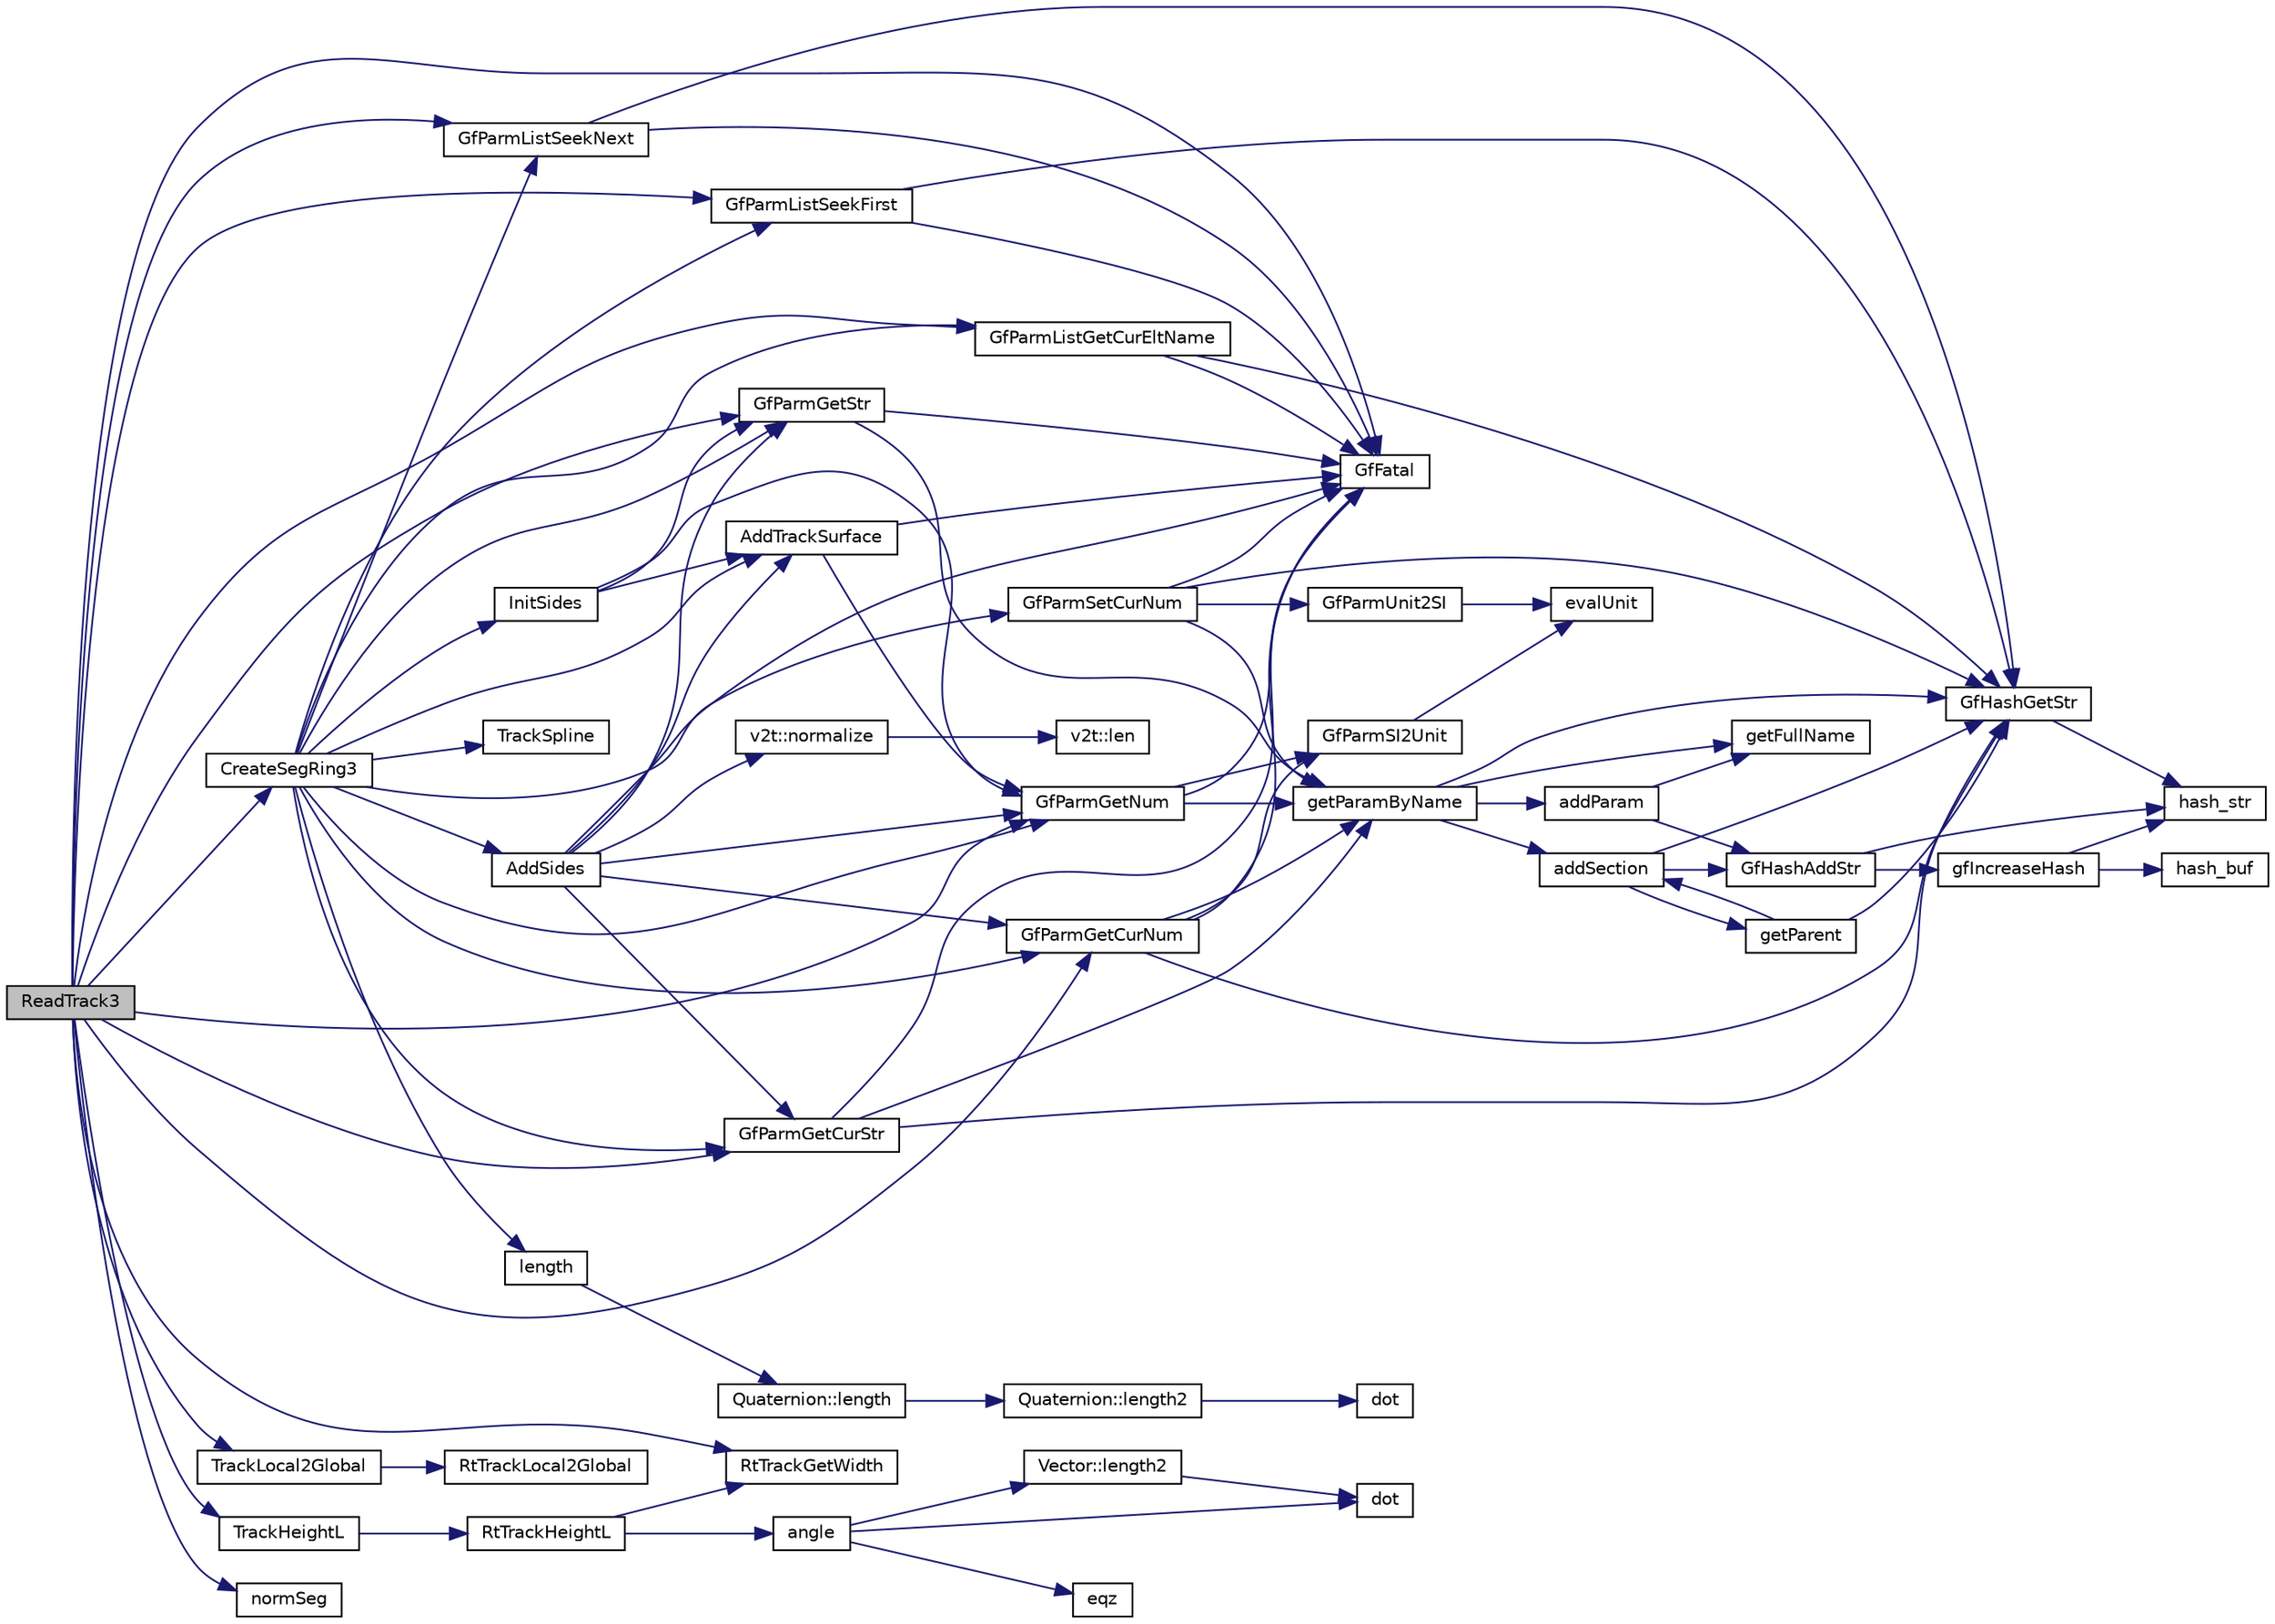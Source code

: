 digraph "ReadTrack3"
{
  edge [fontname="Helvetica",fontsize="10",labelfontname="Helvetica",labelfontsize="10"];
  node [fontname="Helvetica",fontsize="10",shape=record];
  rankdir="LR";
  Node1 [label="ReadTrack3",height=0.2,width=0.4,color="black", fillcolor="grey75", style="filled", fontcolor="black"];
  Node1 -> Node2 [color="midnightblue",fontsize="10",style="solid",fontname="Helvetica"];
  Node2 [label="GfParmGetNum",height=0.2,width=0.4,color="black", fillcolor="white", style="filled",URL="$group__paramsdata.html#ga57d6d6694c94482128c7b7bd6bf0a2e8",tooltip="Get a numerical parameter from the parameter set handle. "];
  Node2 -> Node3 [color="midnightblue",fontsize="10",style="solid",fontname="Helvetica"];
  Node3 [label="GfFatal",height=0.2,width=0.4,color="black", fillcolor="white", style="filled",URL="$tgf_8h.html#a927c58e55400ef72e0e54548b26f973d"];
  Node2 -> Node4 [color="midnightblue",fontsize="10",style="solid",fontname="Helvetica"];
  Node4 [label="getParamByName",height=0.2,width=0.4,color="black", fillcolor="white", style="filled",URL="$group__paramshelper.html#gad76ca407ee6b618e69f80c80aa319d63",tooltip="Helper function to get (or create) a parameter by name. "];
  Node4 -> Node5 [color="midnightblue",fontsize="10",style="solid",fontname="Helvetica"];
  Node5 [label="getFullName",height=0.2,width=0.4,color="black", fillcolor="white", style="filled",URL="$group__paramshelper.html#gaf12253922391ef1139cd12f2a0ffa5ea",tooltip="Helper function to get the full name of a parameter (full name: \"sectionName/paramName\"). "];
  Node4 -> Node6 [color="midnightblue",fontsize="10",style="solid",fontname="Helvetica"];
  Node6 [label="GfHashGetStr",height=0.2,width=0.4,color="black", fillcolor="white", style="filled",URL="$group__hash.html#ga4e47f57400b95ab9b6fe918c123fdb26",tooltip="Get the user data associated with a string key. "];
  Node6 -> Node7 [color="midnightblue",fontsize="10",style="solid",fontname="Helvetica"];
  Node7 [label="hash_str",height=0.2,width=0.4,color="black", fillcolor="white", style="filled",URL="$hash_8cpp.html#a54816daefc845f0b3ade33c7243c6b71"];
  Node4 -> Node8 [color="midnightblue",fontsize="10",style="solid",fontname="Helvetica"];
  Node8 [label="addSection",height=0.2,width=0.4,color="black", fillcolor="white", style="filled",URL="$group__paramshelper.html#ga56946944d68598d938e65db86ce1221f",tooltip="Helper function to add a section to a parameter set. "];
  Node8 -> Node6 [color="midnightblue",fontsize="10",style="solid",fontname="Helvetica"];
  Node8 -> Node9 [color="midnightblue",fontsize="10",style="solid",fontname="Helvetica"];
  Node9 [label="getParent",height=0.2,width=0.4,color="black", fillcolor="white", style="filled",URL="$group__paramshelper.html#ga6d2007ad14ed22efb2237f09c9c2649a",tooltip="Helper function to get (or create if not found) parent section of section given in sectionName..."];
  Node9 -> Node6 [color="midnightblue",fontsize="10",style="solid",fontname="Helvetica"];
  Node9 -> Node8 [color="midnightblue",fontsize="10",style="solid",fontname="Helvetica"];
  Node8 -> Node10 [color="midnightblue",fontsize="10",style="solid",fontname="Helvetica"];
  Node10 [label="GfHashAddStr",height=0.2,width=0.4,color="black", fillcolor="white", style="filled",URL="$group__hash.html#gaa7a49ed4d630a0a86a829bd8f77f75f6",tooltip="Add an element with a string key to a hash table. "];
  Node10 -> Node11 [color="midnightblue",fontsize="10",style="solid",fontname="Helvetica"];
  Node11 [label="gfIncreaseHash",height=0.2,width=0.4,color="black", fillcolor="white", style="filled",URL="$hash_8cpp.html#a7089850595ee0480361e87214ffc7832",tooltip="Double the size of the hash table. "];
  Node11 -> Node7 [color="midnightblue",fontsize="10",style="solid",fontname="Helvetica"];
  Node11 -> Node12 [color="midnightblue",fontsize="10",style="solid",fontname="Helvetica"];
  Node12 [label="hash_buf",height=0.2,width=0.4,color="black", fillcolor="white", style="filled",URL="$hash_8cpp.html#aa16fb46e5085f561f005052d0e348c0e"];
  Node10 -> Node7 [color="midnightblue",fontsize="10",style="solid",fontname="Helvetica"];
  Node4 -> Node13 [color="midnightblue",fontsize="10",style="solid",fontname="Helvetica"];
  Node13 [label="addParam",height=0.2,width=0.4,color="black", fillcolor="white", style="filled",URL="$group__paramshelper.html#gaf202744654cbc648b47479f30ccc3a8c",tooltip="Helper function to add parameter, does not check for duplicated name. "];
  Node13 -> Node5 [color="midnightblue",fontsize="10",style="solid",fontname="Helvetica"];
  Node13 -> Node10 [color="midnightblue",fontsize="10",style="solid",fontname="Helvetica"];
  Node2 -> Node14 [color="midnightblue",fontsize="10",style="solid",fontname="Helvetica"];
  Node14 [label="GfParmSI2Unit",height=0.2,width=0.4,color="black", fillcolor="white", style="filled",URL="$group__paramsdata.html#gab24de0cda7e3f9a5ea42be6dd7592a38",tooltip="Convert a value from SI to given unit. "];
  Node14 -> Node15 [color="midnightblue",fontsize="10",style="solid",fontname="Helvetica"];
  Node15 [label="evalUnit",height=0.2,width=0.4,color="black", fillcolor="white", style="filled",URL="$group__paramshelper.html#ga939d9b995855a1e99d2ed2591692c71d",tooltip="Support function to multiply or divide dest with unit conversion factor. "];
  Node1 -> Node16 [color="midnightblue",fontsize="10",style="solid",fontname="Helvetica"];
  Node16 [label="CreateSegRing3",height=0.2,width=0.4,color="black", fillcolor="white", style="filled",URL="$track3_8cpp.html#ac43f7d3123f8887bbfc2203ac10f2beb"];
  Node16 -> Node17 [color="midnightblue",fontsize="10",style="solid",fontname="Helvetica"];
  Node17 [label="length",height=0.2,width=0.4,color="black", fillcolor="white", style="filled",URL="$_quaternion_8h.html#a53145b36434d22fb2efa199e4bf97e77"];
  Node17 -> Node18 [color="midnightblue",fontsize="10",style="solid",fontname="Helvetica"];
  Node18 [label="Quaternion::length",height=0.2,width=0.4,color="black", fillcolor="white", style="filled",URL="$class_quaternion.html#a5e4e93c368555bc9abab47741366d0fb"];
  Node18 -> Node19 [color="midnightblue",fontsize="10",style="solid",fontname="Helvetica"];
  Node19 [label="Quaternion::length2",height=0.2,width=0.4,color="black", fillcolor="white", style="filled",URL="$class_quaternion.html#a4a4e91532cd1d3ee9c6da21e979c4f33"];
  Node19 -> Node20 [color="midnightblue",fontsize="10",style="solid",fontname="Helvetica"];
  Node20 [label="dot",height=0.2,width=0.4,color="black", fillcolor="white", style="filled",URL="$_quaternion_8h.html#af8cf8caa91dd2209c53a956d41cb26ae"];
  Node16 -> Node2 [color="midnightblue",fontsize="10",style="solid",fontname="Helvetica"];
  Node16 -> Node21 [color="midnightblue",fontsize="10",style="solid",fontname="Helvetica"];
  Node21 [label="GfParmListSeekFirst",height=0.2,width=0.4,color="black", fillcolor="white", style="filled",URL="$group__paramslist.html#ga5ca8a98912ddc4a52d2d1c708eba6223",tooltip="Go the the first subsection element in the parameter set handle. "];
  Node21 -> Node3 [color="midnightblue",fontsize="10",style="solid",fontname="Helvetica"];
  Node21 -> Node6 [color="midnightblue",fontsize="10",style="solid",fontname="Helvetica"];
  Node16 -> Node22 [color="midnightblue",fontsize="10",style="solid",fontname="Helvetica"];
  Node22 [label="GfParmGetCurStr",height=0.2,width=0.4,color="black", fillcolor="white", style="filled",URL="$group__paramslist.html#ga7e614f1e6eaedcc22c47075001eaa72d",tooltip="Get a string parameter from the parameter set handle based on subsection iteration. "];
  Node22 -> Node3 [color="midnightblue",fontsize="10",style="solid",fontname="Helvetica"];
  Node22 -> Node6 [color="midnightblue",fontsize="10",style="solid",fontname="Helvetica"];
  Node22 -> Node4 [color="midnightblue",fontsize="10",style="solid",fontname="Helvetica"];
  Node16 -> Node23 [color="midnightblue",fontsize="10",style="solid",fontname="Helvetica"];
  Node23 [label="GfParmGetStr",height=0.2,width=0.4,color="black", fillcolor="white", style="filled",URL="$group__paramsdata.html#gaa37bfd1fabd03d24fd50812c2330fa12",tooltip="Get a string parameter from the parameter set handle. "];
  Node23 -> Node3 [color="midnightblue",fontsize="10",style="solid",fontname="Helvetica"];
  Node23 -> Node4 [color="midnightblue",fontsize="10",style="solid",fontname="Helvetica"];
  Node16 -> Node24 [color="midnightblue",fontsize="10",style="solid",fontname="Helvetica"];
  Node24 [label="AddTrackSurface",height=0.2,width=0.4,color="black", fillcolor="white", style="filled",URL="$track3_8cpp.html#aa1fdcac74e6793335ea2a5b443950ba9"];
  Node24 -> Node3 [color="midnightblue",fontsize="10",style="solid",fontname="Helvetica"];
  Node24 -> Node2 [color="midnightblue",fontsize="10",style="solid",fontname="Helvetica"];
  Node16 -> Node25 [color="midnightblue",fontsize="10",style="solid",fontname="Helvetica"];
  Node25 [label="InitSides",height=0.2,width=0.4,color="black", fillcolor="white", style="filled",URL="$track3_8cpp.html#a1df2fcaa869e9dc63a1a0d0ff6da151a"];
  Node25 -> Node23 [color="midnightblue",fontsize="10",style="solid",fontname="Helvetica"];
  Node25 -> Node24 [color="midnightblue",fontsize="10",style="solid",fontname="Helvetica"];
  Node25 -> Node2 [color="midnightblue",fontsize="10",style="solid",fontname="Helvetica"];
  Node16 -> Node26 [color="midnightblue",fontsize="10",style="solid",fontname="Helvetica"];
  Node26 [label="GfParmGetCurNum",height=0.2,width=0.4,color="black", fillcolor="white", style="filled",URL="$group__paramslist.html#gadc9273e9537e80c4114266def0f64e18",tooltip="Get a numerical parameter from the parameter set handle based on subsection iteration. "];
  Node26 -> Node3 [color="midnightblue",fontsize="10",style="solid",fontname="Helvetica"];
  Node26 -> Node6 [color="midnightblue",fontsize="10",style="solid",fontname="Helvetica"];
  Node26 -> Node4 [color="midnightblue",fontsize="10",style="solid",fontname="Helvetica"];
  Node26 -> Node14 [color="midnightblue",fontsize="10",style="solid",fontname="Helvetica"];
  Node16 -> Node27 [color="midnightblue",fontsize="10",style="solid",fontname="Helvetica"];
  Node27 [label="GfParmListGetCurEltName",height=0.2,width=0.4,color="black", fillcolor="white", style="filled",URL="$group__paramslist.html#ga11680a395a08fe382e0595c0f1f3939c",tooltip="Get current subsection name of the parameter set handle during subsection iteration. "];
  Node27 -> Node3 [color="midnightblue",fontsize="10",style="solid",fontname="Helvetica"];
  Node27 -> Node6 [color="midnightblue",fontsize="10",style="solid",fontname="Helvetica"];
  Node16 -> Node28 [color="midnightblue",fontsize="10",style="solid",fontname="Helvetica"];
  Node28 [label="GfParmSetCurNum",height=0.2,width=0.4,color="black", fillcolor="white", style="filled",URL="$group__paramslist.html#ga8ea41902268dfbe41f268792efb7dbcc",tooltip="Set a numerical parameter in the parameter set handle based on subsection iteration. "];
  Node28 -> Node3 [color="midnightblue",fontsize="10",style="solid",fontname="Helvetica"];
  Node28 -> Node6 [color="midnightblue",fontsize="10",style="solid",fontname="Helvetica"];
  Node28 -> Node4 [color="midnightblue",fontsize="10",style="solid",fontname="Helvetica"];
  Node28 -> Node29 [color="midnightblue",fontsize="10",style="solid",fontname="Helvetica"];
  Node29 [label="GfParmUnit2SI",height=0.2,width=0.4,color="black", fillcolor="white", style="filled",URL="$group__paramsdata.html#ga86ff634469b4c8640498bc574735a398",tooltip="Convert a value given in unit to SI. "];
  Node29 -> Node15 [color="midnightblue",fontsize="10",style="solid",fontname="Helvetica"];
  Node16 -> Node30 [color="midnightblue",fontsize="10",style="solid",fontname="Helvetica"];
  Node30 [label="TrackSpline",height=0.2,width=0.4,color="black", fillcolor="white", style="filled",URL="$trackinc_8h.html#a54aaa9c46e79d87e3a223482dda27939"];
  Node16 -> Node31 [color="midnightblue",fontsize="10",style="solid",fontname="Helvetica"];
  Node31 [label="AddSides",height=0.2,width=0.4,color="black", fillcolor="white", style="filled",URL="$track3_8cpp.html#a12a168c2aaaaf8559af662e8bc9f3d8f"];
  Node31 -> Node26 [color="midnightblue",fontsize="10",style="solid",fontname="Helvetica"];
  Node31 -> Node22 [color="midnightblue",fontsize="10",style="solid",fontname="Helvetica"];
  Node31 -> Node24 [color="midnightblue",fontsize="10",style="solid",fontname="Helvetica"];
  Node31 -> Node23 [color="midnightblue",fontsize="10",style="solid",fontname="Helvetica"];
  Node31 -> Node2 [color="midnightblue",fontsize="10",style="solid",fontname="Helvetica"];
  Node31 -> Node3 [color="midnightblue",fontsize="10",style="solid",fontname="Helvetica"];
  Node31 -> Node32 [color="midnightblue",fontsize="10",style="solid",fontname="Helvetica"];
  Node32 [label="v2t::normalize",height=0.2,width=0.4,color="black", fillcolor="white", style="filled",URL="$classv2t.html#a57e2c71f96c82101d140060991f601fc"];
  Node32 -> Node33 [color="midnightblue",fontsize="10",style="solid",fontname="Helvetica"];
  Node33 [label="v2t::len",height=0.2,width=0.4,color="black", fillcolor="white", style="filled",URL="$classv2t.html#a0edce396cdc7ce005eb9d69a82edede6"];
  Node16 -> Node34 [color="midnightblue",fontsize="10",style="solid",fontname="Helvetica"];
  Node34 [label="GfParmListSeekNext",height=0.2,width=0.4,color="black", fillcolor="white", style="filled",URL="$group__paramslist.html#ga5b9d977e5f7356fa8533495b2917b04c",tooltip="Go the the next subsection element in the parameter set handle. "];
  Node34 -> Node3 [color="midnightblue",fontsize="10",style="solid",fontname="Helvetica"];
  Node34 -> Node6 [color="midnightblue",fontsize="10",style="solid",fontname="Helvetica"];
  Node1 -> Node23 [color="midnightblue",fontsize="10",style="solid",fontname="Helvetica"];
  Node1 -> Node35 [color="midnightblue",fontsize="10",style="solid",fontname="Helvetica"];
  Node35 [label="RtTrackGetWidth",height=0.2,width=0.4,color="black", fillcolor="white", style="filled",URL="$group__tracktools.html#gaad9f106cbe7a2cca8e5e12976540f256",tooltip="Get the track width at the specified point. "];
  Node1 -> Node21 [color="midnightblue",fontsize="10",style="solid",fontname="Helvetica"];
  Node1 -> Node3 [color="midnightblue",fontsize="10",style="solid",fontname="Helvetica"];
  Node1 -> Node27 [color="midnightblue",fontsize="10",style="solid",fontname="Helvetica"];
  Node1 -> Node22 [color="midnightblue",fontsize="10",style="solid",fontname="Helvetica"];
  Node1 -> Node26 [color="midnightblue",fontsize="10",style="solid",fontname="Helvetica"];
  Node1 -> Node36 [color="midnightblue",fontsize="10",style="solid",fontname="Helvetica"];
  Node36 [label="TrackLocal2Global",height=0.2,width=0.4,color="black", fillcolor="white", style="filled",URL="$trackinc_8h.html#a69e3fe18818afbe9c848ea0d50adf572"];
  Node36 -> Node37 [color="midnightblue",fontsize="10",style="solid",fontname="Helvetica"];
  Node37 [label="RtTrackLocal2Global",height=0.2,width=0.4,color="black", fillcolor="white", style="filled",URL="$group__tracktools.html#gadb1f8f2704e5e890e93d13e59a27faa5",tooltip="Convert a Local position (segment, toRight, toStart)into a Global one (X, Y) The ToStart position ref..."];
  Node1 -> Node38 [color="midnightblue",fontsize="10",style="solid",fontname="Helvetica"];
  Node38 [label="TrackHeightL",height=0.2,width=0.4,color="black", fillcolor="white", style="filled",URL="$trackinc_8h.html#a8a23557c99cd20e83f7da0a44da3883b"];
  Node38 -> Node39 [color="midnightblue",fontsize="10",style="solid",fontname="Helvetica"];
  Node39 [label="RtTrackHeightL",height=0.2,width=0.4,color="black", fillcolor="white", style="filled",URL="$group__tracktools.html#ga5785af2d8c1b3cfedc38236ba44e99d3",tooltip="Returns the absolute height in meters of the road at the Local position p. "];
  Node39 -> Node35 [color="midnightblue",fontsize="10",style="solid",fontname="Helvetica"];
  Node39 -> Node40 [color="midnightblue",fontsize="10",style="solid",fontname="Helvetica"];
  Node40 [label="angle",height=0.2,width=0.4,color="black", fillcolor="white", style="filled",URL="$_vector_8h.html#a89bfaa91624932a756c037fa383bc0ae"];
  Node40 -> Node41 [color="midnightblue",fontsize="10",style="solid",fontname="Helvetica"];
  Node41 [label="Vector::length2",height=0.2,width=0.4,color="black", fillcolor="white", style="filled",URL="$class_vector.html#a8677c48cf107765986e71cd2f23b1b0f"];
  Node41 -> Node42 [color="midnightblue",fontsize="10",style="solid",fontname="Helvetica"];
  Node42 [label="dot",height=0.2,width=0.4,color="black", fillcolor="white", style="filled",URL="$_vector_8h.html#a4e9a20e9955e34afdb3659d68f6935c8"];
  Node40 -> Node43 [color="midnightblue",fontsize="10",style="solid",fontname="Helvetica"];
  Node43 [label="eqz",height=0.2,width=0.4,color="black", fillcolor="white", style="filled",URL="$_basic_8h.html#a665ec20bb54e4ac38c9068f7d18893d2"];
  Node40 -> Node42 [color="midnightblue",fontsize="10",style="solid",fontname="Helvetica"];
  Node1 -> Node34 [color="midnightblue",fontsize="10",style="solid",fontname="Helvetica"];
  Node1 -> Node44 [color="midnightblue",fontsize="10",style="solid",fontname="Helvetica"];
  Node44 [label="normSeg",height=0.2,width=0.4,color="black", fillcolor="white", style="filled",URL="$track3_8cpp.html#ae9e098b16f655215c00e83265243bd46"];
}
